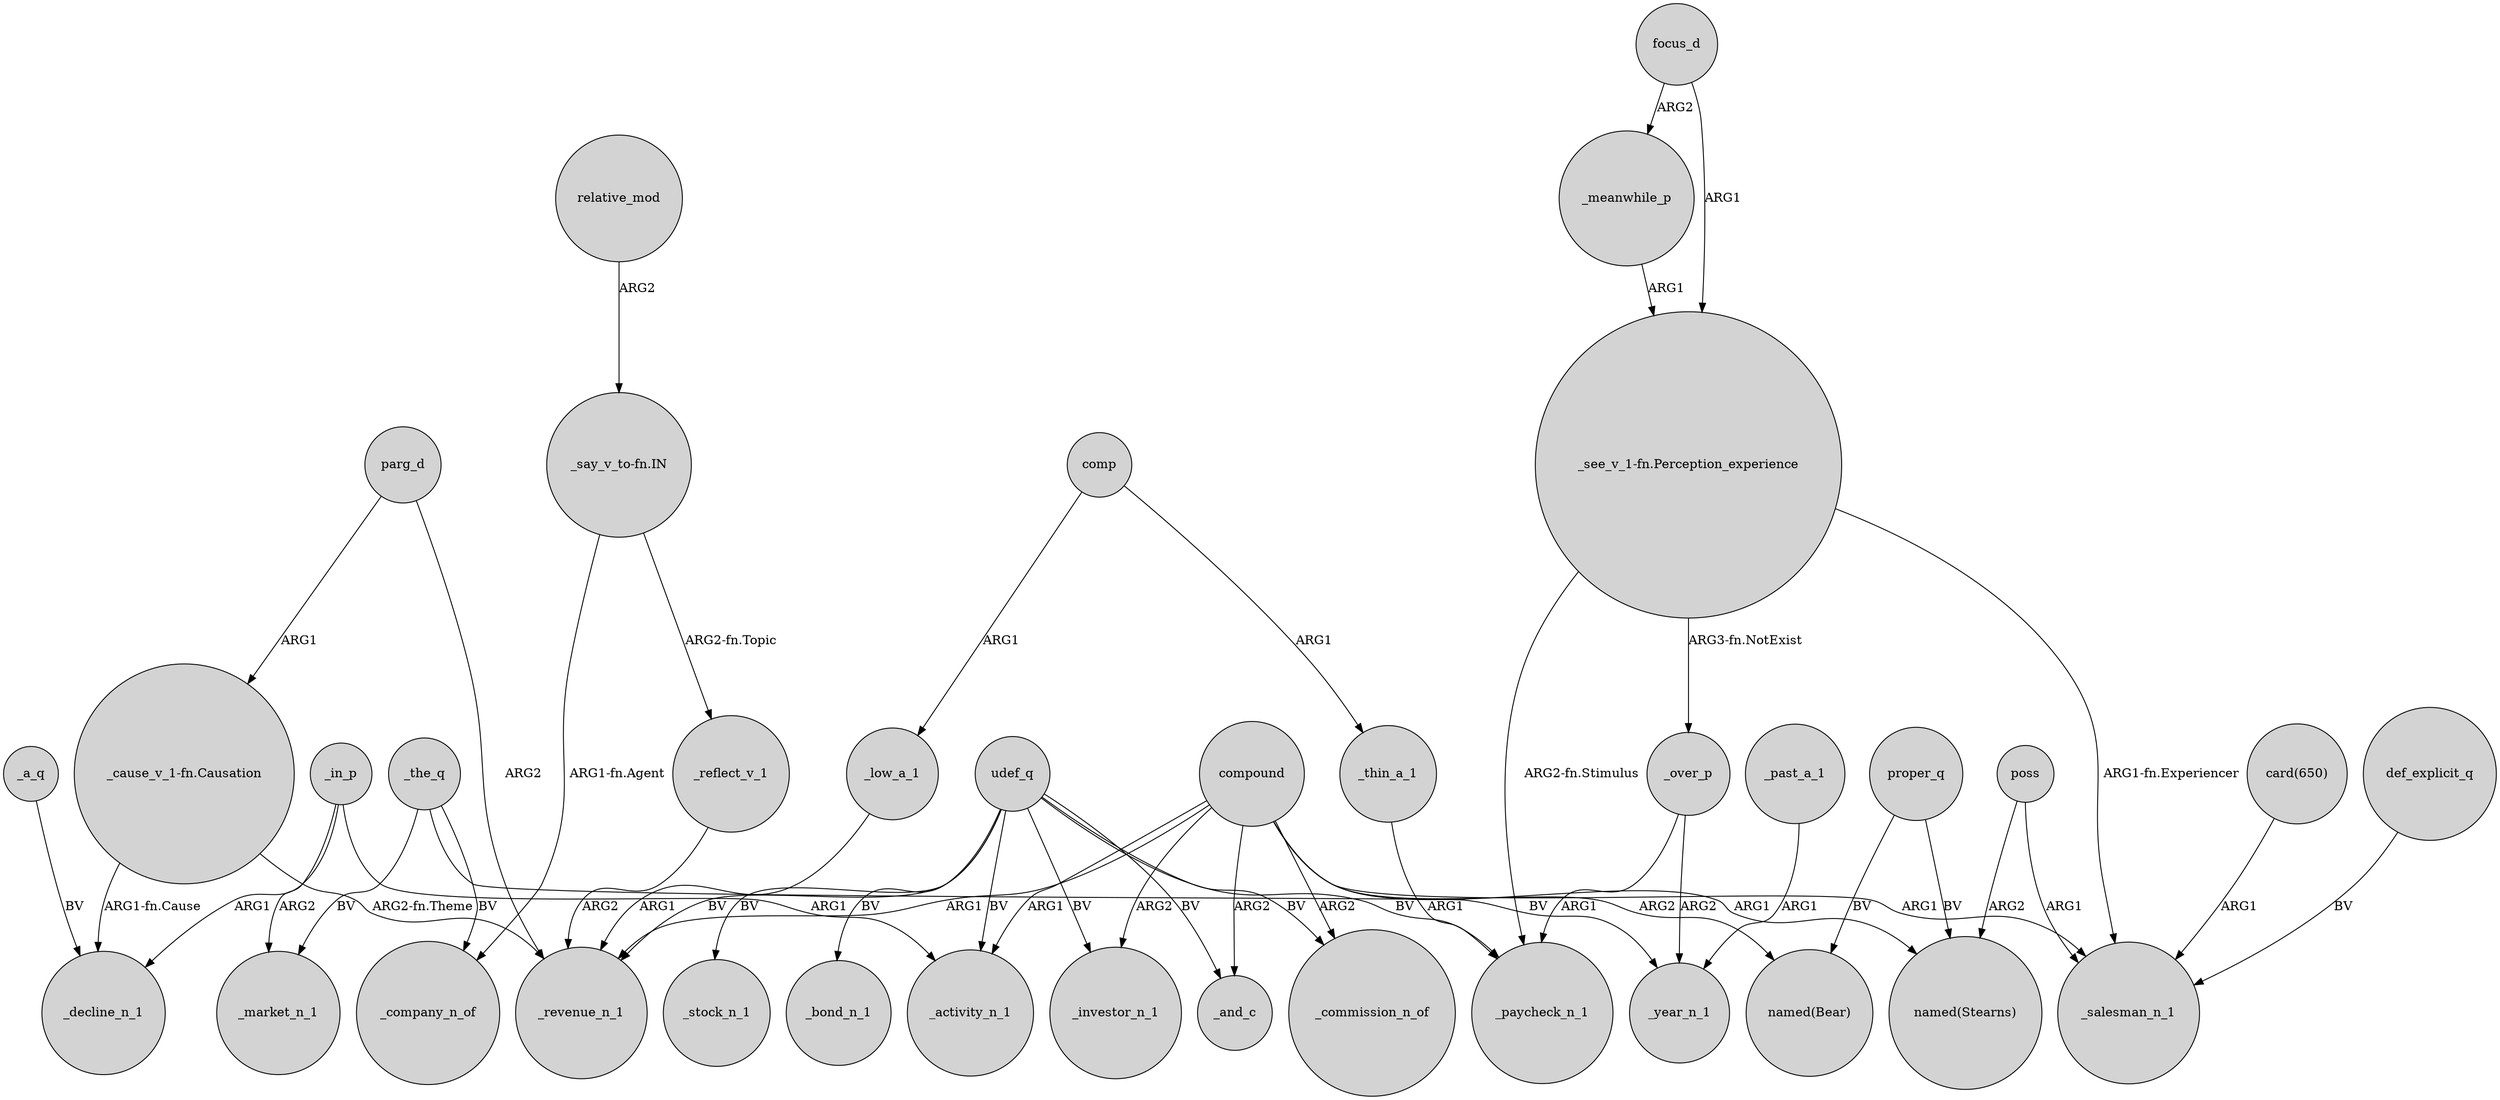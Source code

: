 digraph {
	node [shape=circle style=filled]
	compound -> _commission_n_of [label=ARG2]
	_meanwhile_p -> "_see_v_1-fn.Perception_experience" [label=ARG1]
	_in_p -> _activity_n_1 [label=ARG1]
	"_say_v_to-fn.IN" -> _reflect_v_1 [label="ARG2-fn.Topic"]
	udef_q -> _activity_n_1 [label=BV]
	udef_q -> _investor_n_1 [label=BV]
	parg_d -> _revenue_n_1 [label=ARG2]
	"_see_v_1-fn.Perception_experience" -> _paycheck_n_1 [label="ARG2-fn.Stimulus"]
	focus_d -> "_see_v_1-fn.Perception_experience" [label=ARG1]
	"_see_v_1-fn.Perception_experience" -> _salesman_n_1 [label="ARG1-fn.Experiencer"]
	compound -> "named(Bear)" [label=ARG2]
	"_cause_v_1-fn.Causation" -> _revenue_n_1 [label="ARG2-fn.Theme"]
	compound -> "named(Stearns)" [label=ARG1]
	compound -> _investor_n_1 [label=ARG2]
	poss -> _salesman_n_1 [label=ARG1]
	"card(650)" -> _salesman_n_1 [label=ARG1]
	_the_q -> _company_n_of [label=BV]
	_past_a_1 -> _year_n_1 [label=ARG1]
	_a_q -> _decline_n_1 [label=BV]
	proper_q -> "named(Bear)" [label=BV]
	proper_q -> "named(Stearns)" [label=BV]
	udef_q -> _revenue_n_1 [label=BV]
	compound -> _and_c [label=ARG2]
	udef_q -> _bond_n_1 [label=BV]
	poss -> "named(Stearns)" [label=ARG2]
	udef_q -> _stock_n_1 [label=BV]
	parg_d -> "_cause_v_1-fn.Causation" [label=ARG1]
	focus_d -> _meanwhile_p [label=ARG2]
	compound -> _activity_n_1 [label=ARG1]
	"_see_v_1-fn.Perception_experience" -> _over_p [label="ARG3-fn.NotExist"]
	def_explicit_q -> _salesman_n_1 [label=BV]
	_in_p -> _decline_n_1 [label=ARG1]
	compound -> _salesman_n_1 [label=ARG1]
	udef_q -> _paycheck_n_1 [label=BV]
	_the_q -> _year_n_1 [label=BV]
	udef_q -> _commission_n_of [label=BV]
	_over_p -> _year_n_1 [label=ARG2]
	"_cause_v_1-fn.Causation" -> _decline_n_1 [label="ARG1-fn.Cause"]
	"_say_v_to-fn.IN" -> _company_n_of [label="ARG1-fn.Agent"]
	_over_p -> _paycheck_n_1 [label=ARG1]
	_in_p -> _market_n_1 [label=ARG2]
	_low_a_1 -> _revenue_n_1 [label=ARG1]
	compound -> _revenue_n_1 [label=ARG1]
	udef_q -> _and_c [label=BV]
	_the_q -> _market_n_1 [label=BV]
	_reflect_v_1 -> _revenue_n_1 [label=ARG2]
	comp -> _thin_a_1 [label=ARG1]
	relative_mod -> "_say_v_to-fn.IN" [label=ARG2]
	comp -> _low_a_1 [label=ARG1]
	_thin_a_1 -> _paycheck_n_1 [label=ARG1]
}
